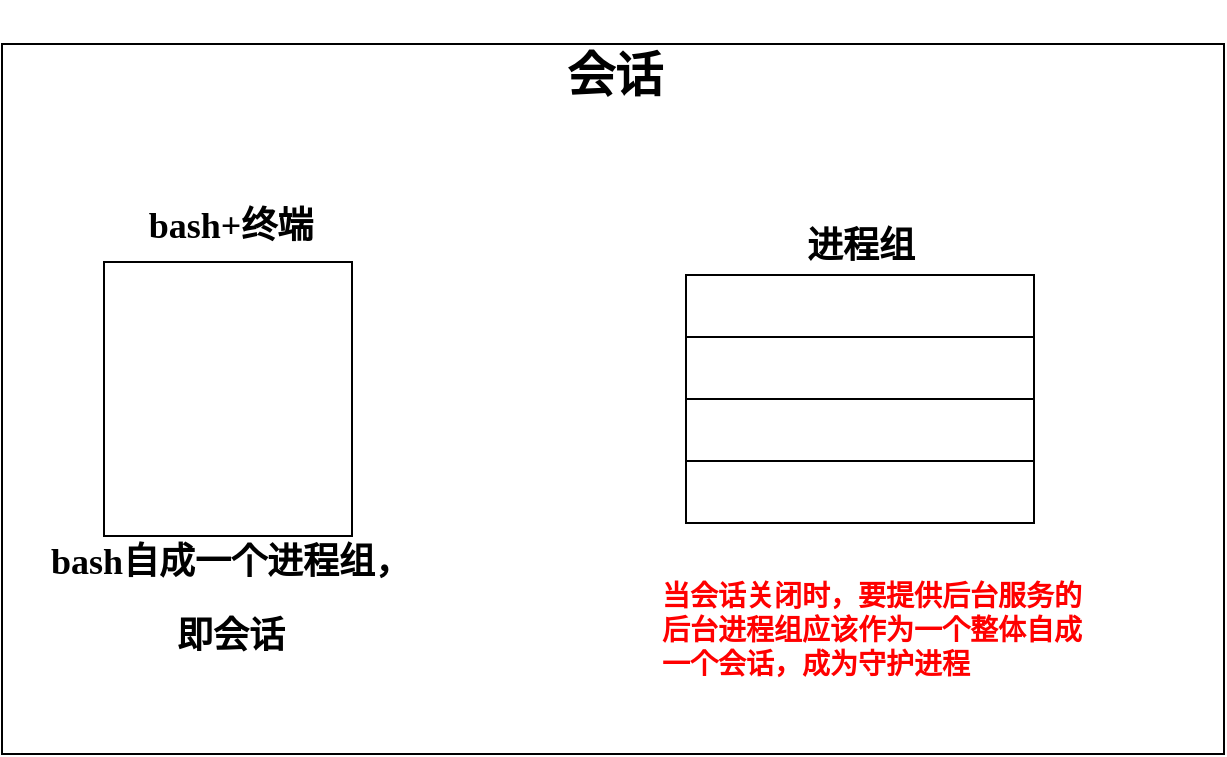 <mxfile version="21.2.1" type="github">
  <diagram name="第 1 页" id="Zxne3HcXPv2P-k0LGQbM">
    <mxGraphModel dx="883" dy="990" grid="0" gridSize="10" guides="1" tooltips="1" connect="1" arrows="1" fold="1" page="1" pageScale="1" pageWidth="1654" pageHeight="2336" math="0" shadow="0">
      <root>
        <mxCell id="0" />
        <mxCell id="1" parent="0" />
        <mxCell id="p-xPuJ8liJmfj-L7uOXf-1" value="" style="rounded=0;whiteSpace=wrap;html=1;" vertex="1" parent="1">
          <mxGeometry x="115" y="94" width="611" height="355" as="geometry" />
        </mxCell>
        <mxCell id="p-xPuJ8liJmfj-L7uOXf-2" value="" style="rounded=0;whiteSpace=wrap;html=1;" vertex="1" parent="1">
          <mxGeometry x="166" y="203" width="124" height="137" as="geometry" />
        </mxCell>
        <mxCell id="p-xPuJ8liJmfj-L7uOXf-3" value="" style="rounded=0;whiteSpace=wrap;html=1;" vertex="1" parent="1">
          <mxGeometry x="457" y="209.5" width="174" height="31" as="geometry" />
        </mxCell>
        <mxCell id="p-xPuJ8liJmfj-L7uOXf-4" value="" style="rounded=0;whiteSpace=wrap;html=1;" vertex="1" parent="1">
          <mxGeometry x="457" y="240.5" width="174" height="31" as="geometry" />
        </mxCell>
        <mxCell id="p-xPuJ8liJmfj-L7uOXf-5" value="" style="rounded=0;whiteSpace=wrap;html=1;" vertex="1" parent="1">
          <mxGeometry x="457" y="271.5" width="174" height="31" as="geometry" />
        </mxCell>
        <mxCell id="p-xPuJ8liJmfj-L7uOXf-6" value="" style="rounded=0;whiteSpace=wrap;html=1;" vertex="1" parent="1">
          <mxGeometry x="457" y="302.5" width="174" height="31" as="geometry" />
        </mxCell>
        <mxCell id="p-xPuJ8liJmfj-L7uOXf-8" value="&lt;h1&gt;&lt;font face=&quot;等线&quot;&gt;会话&lt;/font&gt;&lt;/h1&gt;" style="text;html=1;align=center;verticalAlign=middle;resizable=0;points=[];autosize=1;strokeColor=none;fillColor=none;" vertex="1" parent="1">
          <mxGeometry x="387.5" y="72" width="66" height="75" as="geometry" />
        </mxCell>
        <mxCell id="p-xPuJ8liJmfj-L7uOXf-11" value="&lt;h2&gt;&lt;font face=&quot;等线&quot;&gt;进程组&lt;/font&gt;&lt;/h2&gt;" style="text;html=1;align=center;verticalAlign=middle;resizable=0;points=[];autosize=1;strokeColor=none;fillColor=none;" vertex="1" parent="1">
          <mxGeometry x="508" y="163" width="72" height="64" as="geometry" />
        </mxCell>
        <mxCell id="p-xPuJ8liJmfj-L7uOXf-12" value="&lt;h2&gt;&lt;font face=&quot;等线&quot;&gt;bash+终端&lt;/font&gt;&lt;/h2&gt;" style="text;html=1;align=center;verticalAlign=middle;resizable=0;points=[];autosize=1;strokeColor=none;fillColor=none;" vertex="1" parent="1">
          <mxGeometry x="176" y="153" width="105" height="64" as="geometry" />
        </mxCell>
        <mxCell id="p-xPuJ8liJmfj-L7uOXf-13" value="&lt;h2&gt;&lt;font face=&quot;等线&quot;&gt;bash自成一个进程组，&lt;/font&gt;&lt;/h2&gt;&lt;h2&gt;&lt;font face=&quot;等线&quot;&gt;即会话&lt;/font&gt;&lt;/h2&gt;" style="text;html=1;align=center;verticalAlign=middle;resizable=0;points=[];autosize=1;strokeColor=none;fillColor=none;" vertex="1" parent="1">
          <mxGeometry x="129" y="321" width="200" height="102" as="geometry" />
        </mxCell>
        <mxCell id="p-xPuJ8liJmfj-L7uOXf-14" value="&lt;font size=&quot;1&quot; face=&quot;等线&quot;&gt;&lt;b style=&quot;font-size: 14px;&quot;&gt;当会话关闭时，要提供后台服务的后台进程组应该作为一个整体自成一个会话，成为守护进程&lt;/b&gt;&lt;/font&gt;" style="text;html=1;strokeColor=none;fillColor=none;align=left;verticalAlign=middle;whiteSpace=wrap;rounded=0;fontSize=12;fontFamily=Helvetica;fontColor=#FF0000;" vertex="1" parent="1">
          <mxGeometry x="443" y="373" width="224" height="30" as="geometry" />
        </mxCell>
      </root>
    </mxGraphModel>
  </diagram>
</mxfile>
